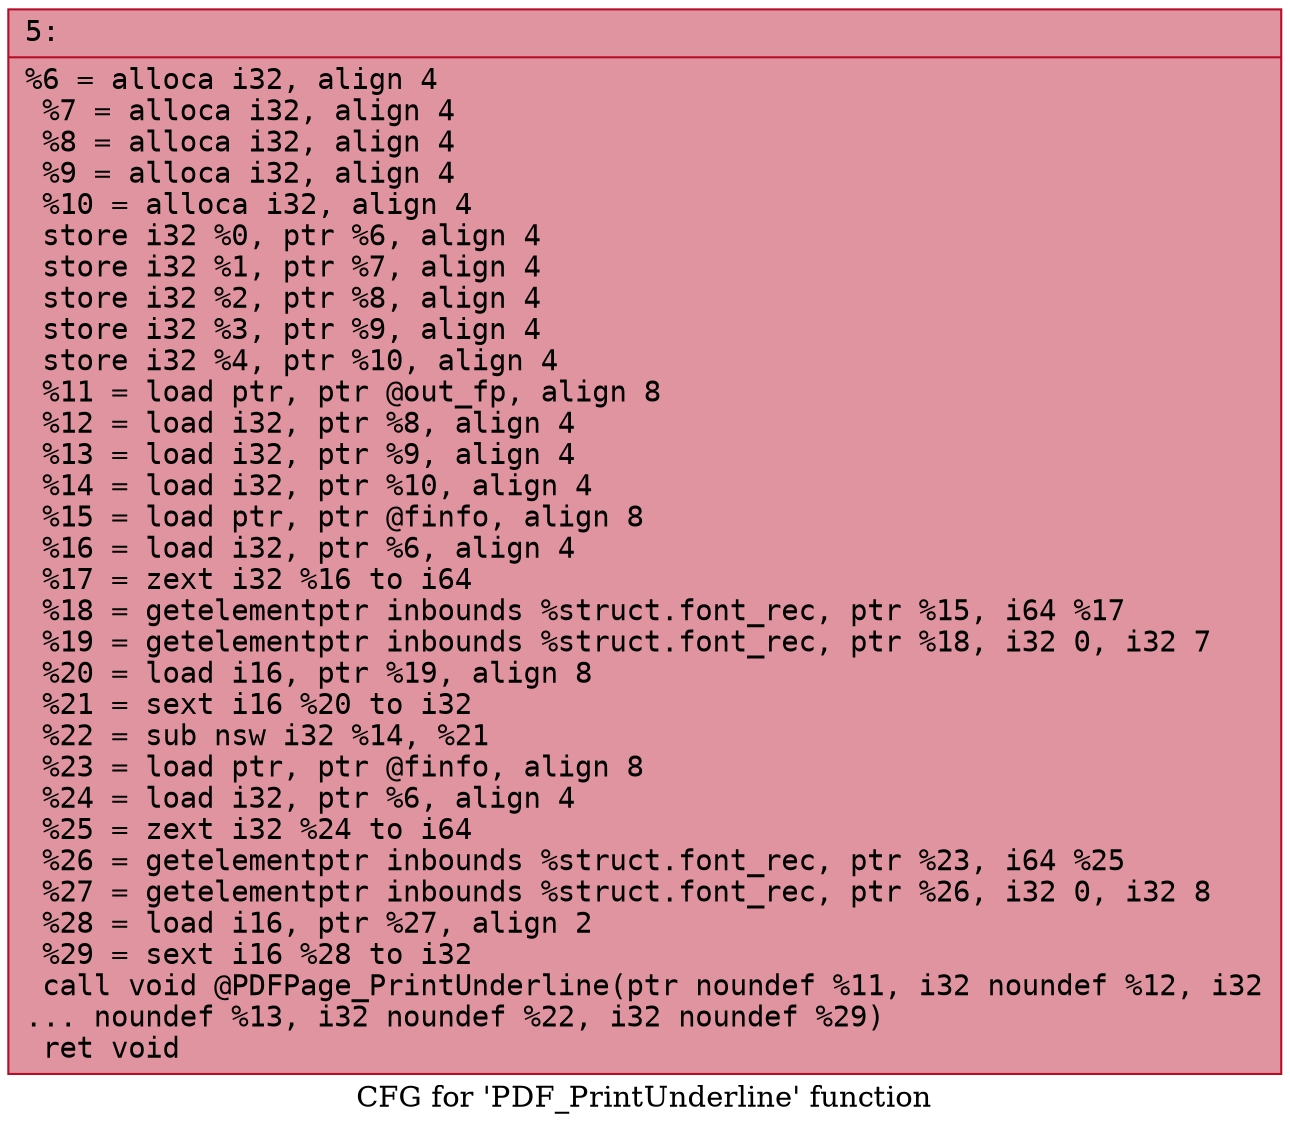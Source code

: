 digraph "CFG for 'PDF_PrintUnderline' function" {
	label="CFG for 'PDF_PrintUnderline' function";

	Node0x600001623700 [shape=record,color="#b70d28ff", style=filled, fillcolor="#b70d2870" fontname="Courier",label="{5:\l|  %6 = alloca i32, align 4\l  %7 = alloca i32, align 4\l  %8 = alloca i32, align 4\l  %9 = alloca i32, align 4\l  %10 = alloca i32, align 4\l  store i32 %0, ptr %6, align 4\l  store i32 %1, ptr %7, align 4\l  store i32 %2, ptr %8, align 4\l  store i32 %3, ptr %9, align 4\l  store i32 %4, ptr %10, align 4\l  %11 = load ptr, ptr @out_fp, align 8\l  %12 = load i32, ptr %8, align 4\l  %13 = load i32, ptr %9, align 4\l  %14 = load i32, ptr %10, align 4\l  %15 = load ptr, ptr @finfo, align 8\l  %16 = load i32, ptr %6, align 4\l  %17 = zext i32 %16 to i64\l  %18 = getelementptr inbounds %struct.font_rec, ptr %15, i64 %17\l  %19 = getelementptr inbounds %struct.font_rec, ptr %18, i32 0, i32 7\l  %20 = load i16, ptr %19, align 8\l  %21 = sext i16 %20 to i32\l  %22 = sub nsw i32 %14, %21\l  %23 = load ptr, ptr @finfo, align 8\l  %24 = load i32, ptr %6, align 4\l  %25 = zext i32 %24 to i64\l  %26 = getelementptr inbounds %struct.font_rec, ptr %23, i64 %25\l  %27 = getelementptr inbounds %struct.font_rec, ptr %26, i32 0, i32 8\l  %28 = load i16, ptr %27, align 2\l  %29 = sext i16 %28 to i32\l  call void @PDFPage_PrintUnderline(ptr noundef %11, i32 noundef %12, i32\l... noundef %13, i32 noundef %22, i32 noundef %29)\l  ret void\l}"];
}
